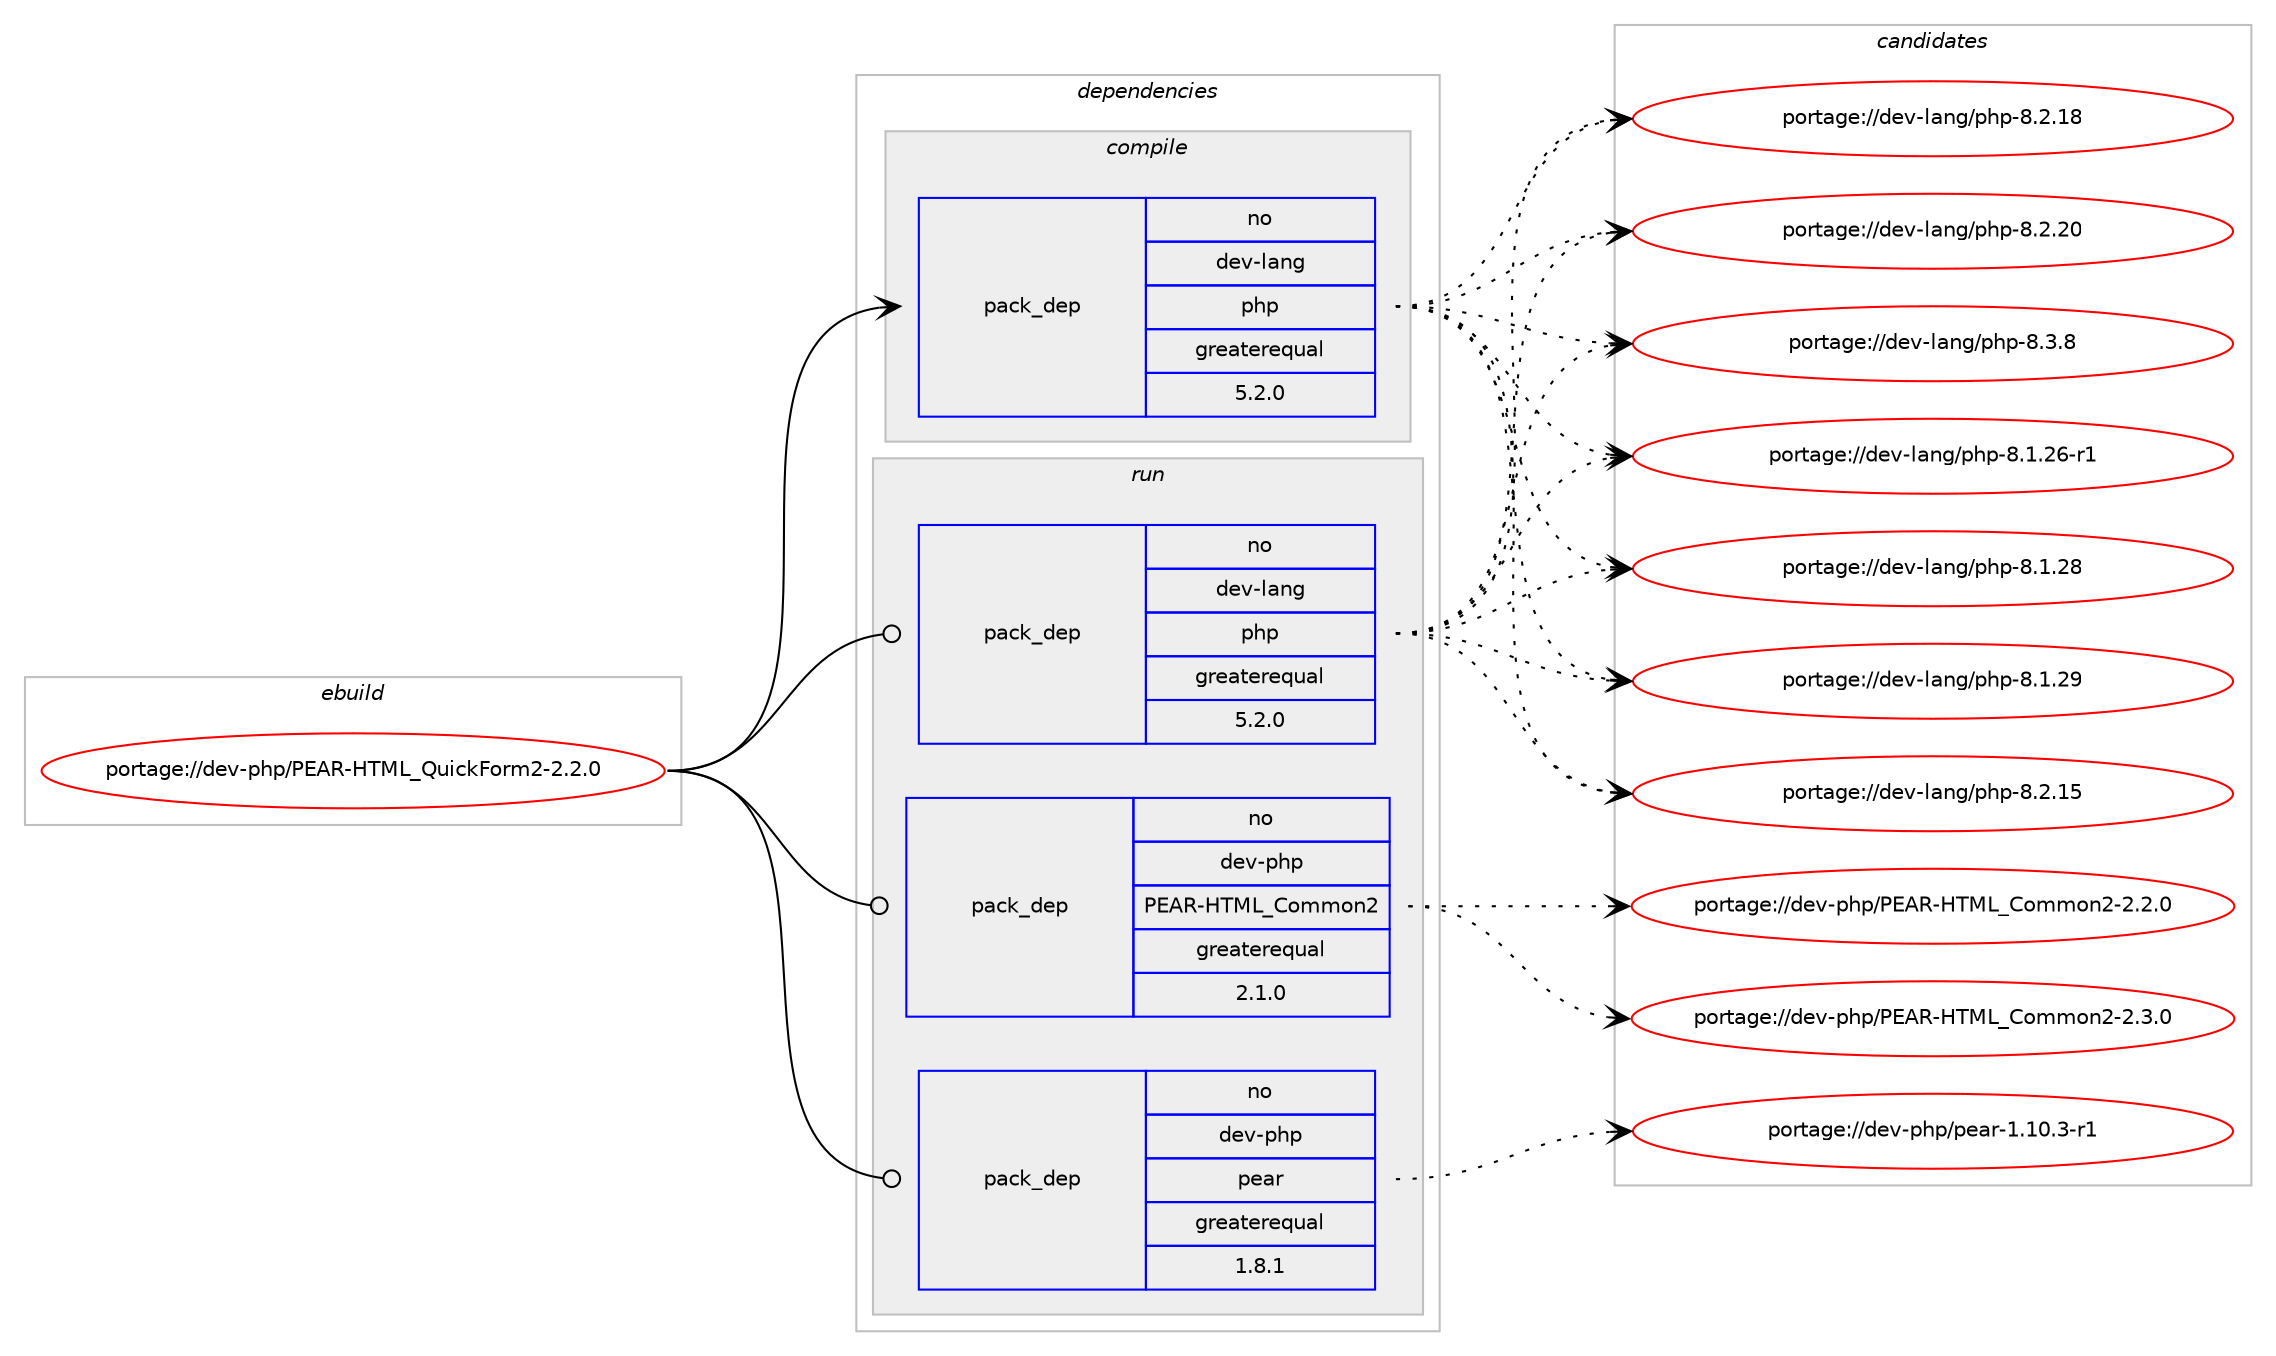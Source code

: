 digraph prolog {

# *************
# Graph options
# *************

newrank=true;
concentrate=true;
compound=true;
graph [rankdir=LR,fontname=Helvetica,fontsize=10,ranksep=1.5];#, ranksep=2.5, nodesep=0.2];
edge  [arrowhead=vee];
node  [fontname=Helvetica,fontsize=10];

# **********
# The ebuild
# **********

subgraph cluster_leftcol {
color=gray;
rank=same;
label=<<i>ebuild</i>>;
id [label="portage://dev-php/PEAR-HTML_QuickForm2-2.2.0", color=red, width=4, href="../dev-php/PEAR-HTML_QuickForm2-2.2.0.svg"];
}

# ****************
# The dependencies
# ****************

subgraph cluster_midcol {
color=gray;
label=<<i>dependencies</i>>;
subgraph cluster_compile {
fillcolor="#eeeeee";
style=filled;
label=<<i>compile</i>>;
subgraph pack39586 {
dependency69981 [label=<<TABLE BORDER="0" CELLBORDER="1" CELLSPACING="0" CELLPADDING="4" WIDTH="220"><TR><TD ROWSPAN="6" CELLPADDING="30">pack_dep</TD></TR><TR><TD WIDTH="110">no</TD></TR><TR><TD>dev-lang</TD></TR><TR><TD>php</TD></TR><TR><TD>greaterequal</TD></TR><TR><TD>5.2.0</TD></TR></TABLE>>, shape=none, color=blue];
}
id:e -> dependency69981:w [weight=20,style="solid",arrowhead="vee"];
}
subgraph cluster_compileandrun {
fillcolor="#eeeeee";
style=filled;
label=<<i>compile and run</i>>;
}
subgraph cluster_run {
fillcolor="#eeeeee";
style=filled;
label=<<i>run</i>>;
subgraph pack39587 {
dependency69982 [label=<<TABLE BORDER="0" CELLBORDER="1" CELLSPACING="0" CELLPADDING="4" WIDTH="220"><TR><TD ROWSPAN="6" CELLPADDING="30">pack_dep</TD></TR><TR><TD WIDTH="110">no</TD></TR><TR><TD>dev-lang</TD></TR><TR><TD>php</TD></TR><TR><TD>greaterequal</TD></TR><TR><TD>5.2.0</TD></TR></TABLE>>, shape=none, color=blue];
}
id:e -> dependency69982:w [weight=20,style="solid",arrowhead="odot"];
subgraph pack39588 {
dependency69983 [label=<<TABLE BORDER="0" CELLBORDER="1" CELLSPACING="0" CELLPADDING="4" WIDTH="220"><TR><TD ROWSPAN="6" CELLPADDING="30">pack_dep</TD></TR><TR><TD WIDTH="110">no</TD></TR><TR><TD>dev-php</TD></TR><TR><TD>PEAR-HTML_Common2</TD></TR><TR><TD>greaterequal</TD></TR><TR><TD>2.1.0</TD></TR></TABLE>>, shape=none, color=blue];
}
id:e -> dependency69983:w [weight=20,style="solid",arrowhead="odot"];
subgraph pack39589 {
dependency69984 [label=<<TABLE BORDER="0" CELLBORDER="1" CELLSPACING="0" CELLPADDING="4" WIDTH="220"><TR><TD ROWSPAN="6" CELLPADDING="30">pack_dep</TD></TR><TR><TD WIDTH="110">no</TD></TR><TR><TD>dev-php</TD></TR><TR><TD>pear</TD></TR><TR><TD>greaterequal</TD></TR><TR><TD>1.8.1</TD></TR></TABLE>>, shape=none, color=blue];
}
id:e -> dependency69984:w [weight=20,style="solid",arrowhead="odot"];
}
}

# **************
# The candidates
# **************

subgraph cluster_choices {
rank=same;
color=gray;
label=<<i>candidates</i>>;

subgraph choice39586 {
color=black;
nodesep=1;
choice100101118451089711010347112104112455646494650544511449 [label="portage://dev-lang/php-8.1.26-r1", color=red, width=4,href="../dev-lang/php-8.1.26-r1.svg"];
choice10010111845108971101034711210411245564649465056 [label="portage://dev-lang/php-8.1.28", color=red, width=4,href="../dev-lang/php-8.1.28.svg"];
choice10010111845108971101034711210411245564649465057 [label="portage://dev-lang/php-8.1.29", color=red, width=4,href="../dev-lang/php-8.1.29.svg"];
choice10010111845108971101034711210411245564650464953 [label="portage://dev-lang/php-8.2.15", color=red, width=4,href="../dev-lang/php-8.2.15.svg"];
choice10010111845108971101034711210411245564650464956 [label="portage://dev-lang/php-8.2.18", color=red, width=4,href="../dev-lang/php-8.2.18.svg"];
choice10010111845108971101034711210411245564650465048 [label="portage://dev-lang/php-8.2.20", color=red, width=4,href="../dev-lang/php-8.2.20.svg"];
choice100101118451089711010347112104112455646514656 [label="portage://dev-lang/php-8.3.8", color=red, width=4,href="../dev-lang/php-8.3.8.svg"];
dependency69981:e -> choice100101118451089711010347112104112455646494650544511449:w [style=dotted,weight="100"];
dependency69981:e -> choice10010111845108971101034711210411245564649465056:w [style=dotted,weight="100"];
dependency69981:e -> choice10010111845108971101034711210411245564649465057:w [style=dotted,weight="100"];
dependency69981:e -> choice10010111845108971101034711210411245564650464953:w [style=dotted,weight="100"];
dependency69981:e -> choice10010111845108971101034711210411245564650464956:w [style=dotted,weight="100"];
dependency69981:e -> choice10010111845108971101034711210411245564650465048:w [style=dotted,weight="100"];
dependency69981:e -> choice100101118451089711010347112104112455646514656:w [style=dotted,weight="100"];
}
subgraph choice39587 {
color=black;
nodesep=1;
choice100101118451089711010347112104112455646494650544511449 [label="portage://dev-lang/php-8.1.26-r1", color=red, width=4,href="../dev-lang/php-8.1.26-r1.svg"];
choice10010111845108971101034711210411245564649465056 [label="portage://dev-lang/php-8.1.28", color=red, width=4,href="../dev-lang/php-8.1.28.svg"];
choice10010111845108971101034711210411245564649465057 [label="portage://dev-lang/php-8.1.29", color=red, width=4,href="../dev-lang/php-8.1.29.svg"];
choice10010111845108971101034711210411245564650464953 [label="portage://dev-lang/php-8.2.15", color=red, width=4,href="../dev-lang/php-8.2.15.svg"];
choice10010111845108971101034711210411245564650464956 [label="portage://dev-lang/php-8.2.18", color=red, width=4,href="../dev-lang/php-8.2.18.svg"];
choice10010111845108971101034711210411245564650465048 [label="portage://dev-lang/php-8.2.20", color=red, width=4,href="../dev-lang/php-8.2.20.svg"];
choice100101118451089711010347112104112455646514656 [label="portage://dev-lang/php-8.3.8", color=red, width=4,href="../dev-lang/php-8.3.8.svg"];
dependency69982:e -> choice100101118451089711010347112104112455646494650544511449:w [style=dotted,weight="100"];
dependency69982:e -> choice10010111845108971101034711210411245564649465056:w [style=dotted,weight="100"];
dependency69982:e -> choice10010111845108971101034711210411245564649465057:w [style=dotted,weight="100"];
dependency69982:e -> choice10010111845108971101034711210411245564650464953:w [style=dotted,weight="100"];
dependency69982:e -> choice10010111845108971101034711210411245564650464956:w [style=dotted,weight="100"];
dependency69982:e -> choice10010111845108971101034711210411245564650465048:w [style=dotted,weight="100"];
dependency69982:e -> choice100101118451089711010347112104112455646514656:w [style=dotted,weight="100"];
}
subgraph choice39588 {
color=black;
nodesep=1;
choice1001011184511210411247806965824572847776956711110910911111050455046504648 [label="portage://dev-php/PEAR-HTML_Common2-2.2.0", color=red, width=4,href="../dev-php/PEAR-HTML_Common2-2.2.0.svg"];
choice1001011184511210411247806965824572847776956711110910911111050455046514648 [label="portage://dev-php/PEAR-HTML_Common2-2.3.0", color=red, width=4,href="../dev-php/PEAR-HTML_Common2-2.3.0.svg"];
dependency69983:e -> choice1001011184511210411247806965824572847776956711110910911111050455046504648:w [style=dotted,weight="100"];
dependency69983:e -> choice1001011184511210411247806965824572847776956711110910911111050455046514648:w [style=dotted,weight="100"];
}
subgraph choice39589 {
color=black;
nodesep=1;
choice100101118451121041124711210197114454946494846514511449 [label="portage://dev-php/pear-1.10.3-r1", color=red, width=4,href="../dev-php/pear-1.10.3-r1.svg"];
dependency69984:e -> choice100101118451121041124711210197114454946494846514511449:w [style=dotted,weight="100"];
}
}

}
